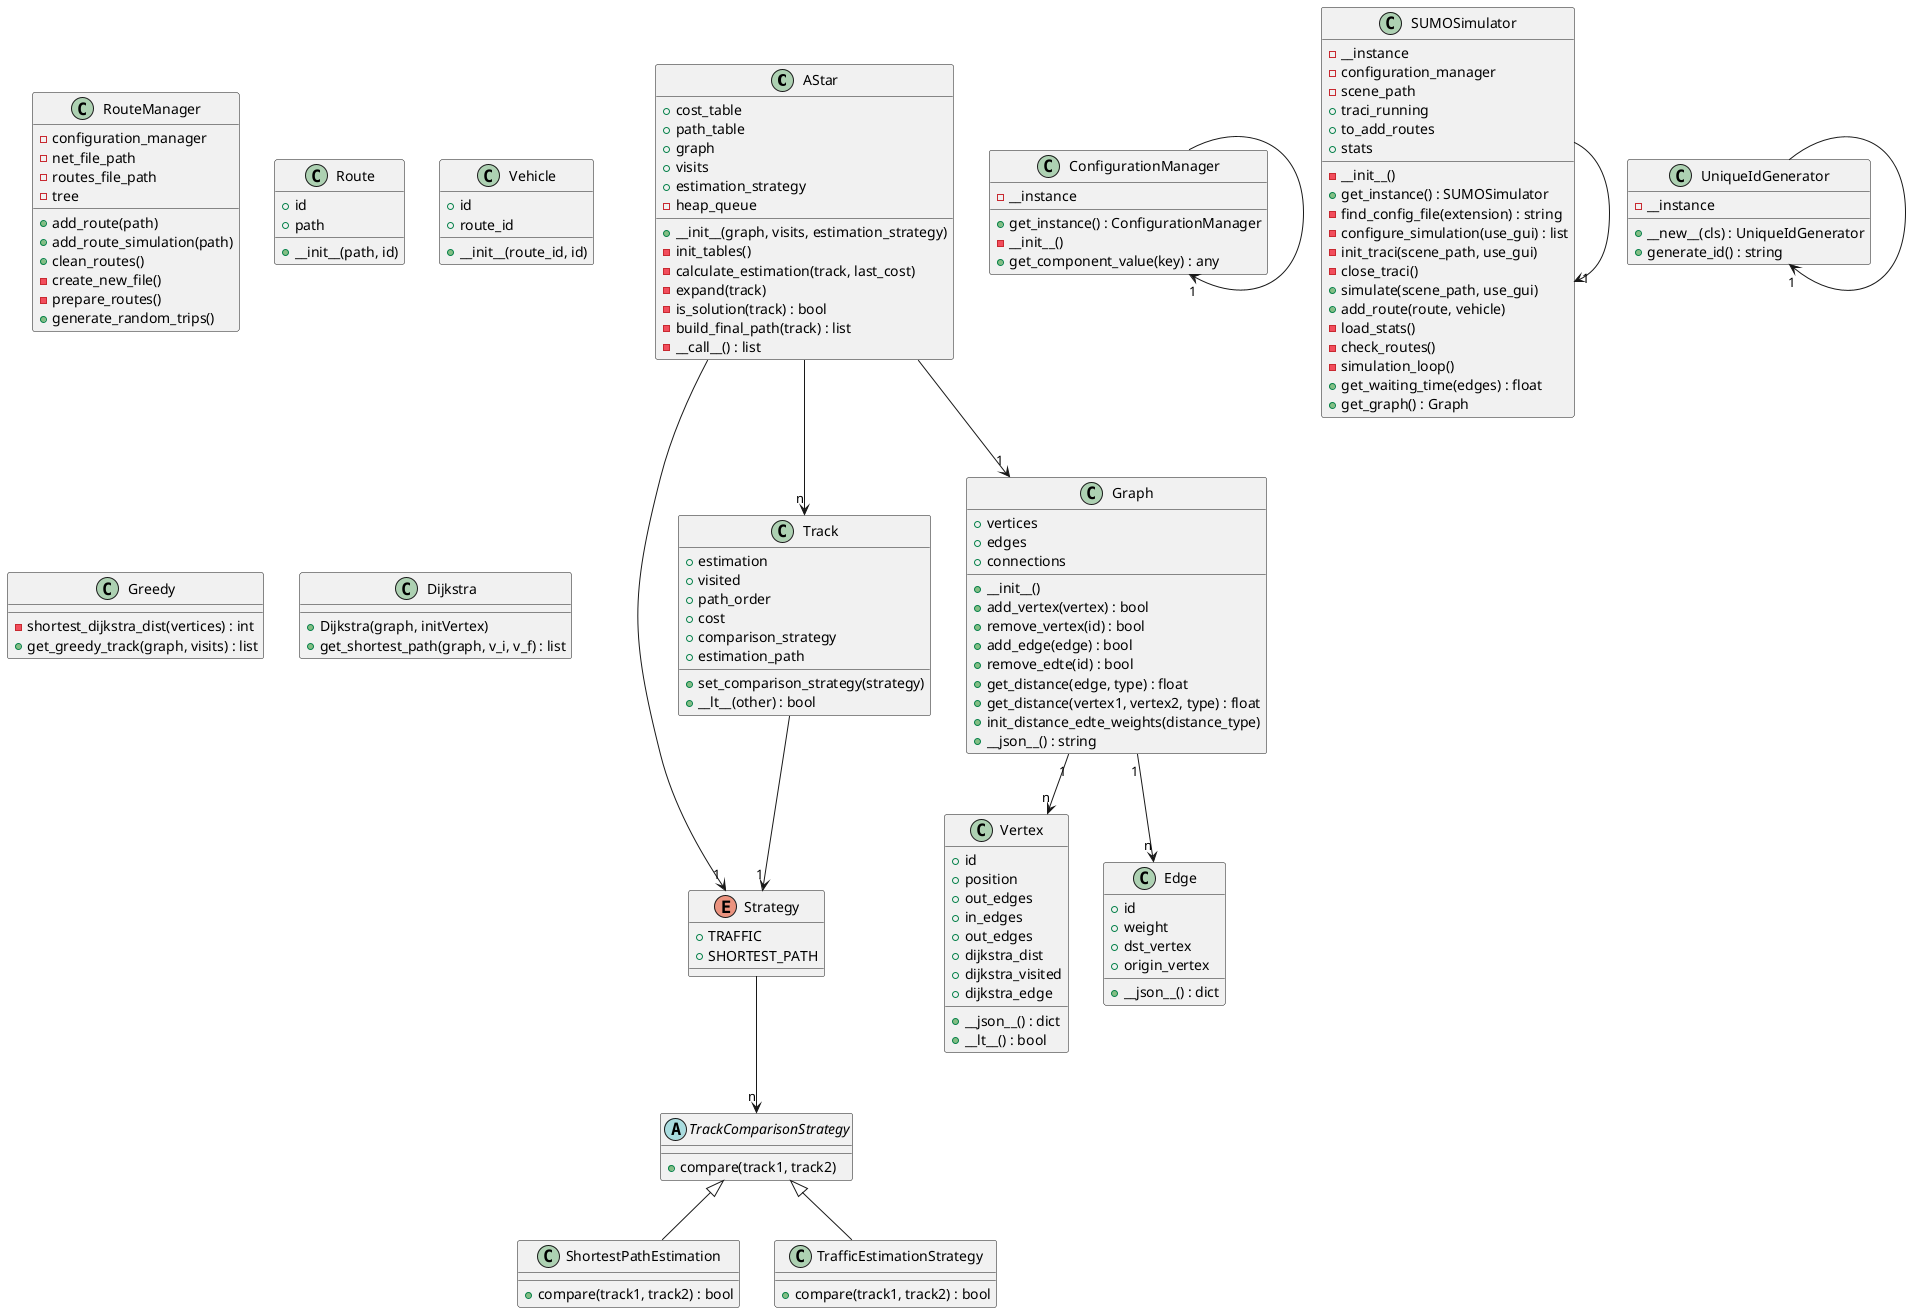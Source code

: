 @startuml
class AStar{
    + cost_table
    + path_table
    + graph
    + visits
    + estimation_strategy
    - heap_queue

    + __init__(graph, visits, estimation_strategy)
    - init_tables()
    - calculate_estimation(track, last_cost)
    - expand(track)
    - is_solution(track) : bool
    - build_final_path(track) : list
    - __call__() : list
}

abstract class TrackComparisonStrategy {
    + compare(track1, track2)
}

class ShortestPathEstimation extends TrackComparisonStrategy {
    + compare(track1, track2) : bool
}

class TrafficEstimationStrategy extends TrackComparisonStrategy {
    + compare(track1, track2) : bool
}

enum Strategy {
    + TRAFFIC
    + SHORTEST_PATH
}

class Track {
    + estimation
    + visited
    + path_order
    + cost
    + comparison_strategy
    + estimation_path

    + set_comparison_strategy(strategy)
    + __lt__(other) : bool
}

class ConfigurationManager {
    - __instance

    + get_instance() : ConfigurationManager
    - __init__()
    + get_component_value(key) : any
}

class RouteManager {
    - configuration_manager
    - net_file_path
    - routes_file_path
    - tree

    + add_route(path)
    + add_route_simulation(path)
    + clean_routes()
    - create_new_file()
    - prepare_routes()
    + generate_random_trips()
}

class Route {
    + id
    + path

    + __init__(path, id)
}

class Vehicle {
    + id
    + route_id

    + __init__(route_id, id)
}   

class SUMOSimulator {
    - __instance
    - configuration_manager
    - scene_path
    + traci_running
    + to_add_routes
    + stats

    - __init__()
    + get_instance() : SUMOSimulator
    - find_config_file(extension) : string
    - configure_simulation(use_gui) : list
    - init_traci(scene_path, use_gui)
    - close_traci()
    + simulate(scene_path, use_gui)
    + add_route(route, vehicle)
    - load_stats()
    - check_routes()
    - simulation_loop()
    + get_waiting_time(edges) : float
    + get_graph() : Graph


}

class Graph {
    + vertices
    + edges
    + connections
    + __init__()
    + add_vertex(vertex) : bool
    + remove_vertex(id) : bool
    + add_edge(edge) : bool
    + remove_edte(id) : bool
    + get_distance(edge, type) : float
    + get_distance(vertex1, vertex2, type) : float
    + init_distance_edte_weights(distance_type)
    + __json__() : string
}

class Vertex {
    + id
    + position
    + out_edges
    + in_edges
    + out_edges
    + dijkstra_dist
    + dijkstra_visited
    + dijkstra_edge

    + __json__() : dict
    + __lt__() : bool
}

class Edge {
    + id
    + weight
    + dst_vertex
    + origin_vertex

    + __json__() : dict
}

class UniqueIdGenerator {
    - __instance
    + __new__(cls) : UniqueIdGenerator
    + generate_id() : string
}

class Greedy {
    - shortest_dijkstra_dist(vertices) : int
    + get_greedy_track(graph, visits) : list
}

class Dijkstra {
    + Dijkstra(graph, initVertex)
    + get_shortest_path(graph, v_i, v_f) : list
}

Graph "1" --> "n" Edge
Graph "1" --> "n" Vertex
UniqueIdGenerator --> "1" UniqueIdGenerator
AStar --> "1" Graph
AStar --> "n" Track
Track --> "1" Strategy
AStar --> "1" Strategy
Strategy --> "n" TrackComparisonStrategy
ConfigurationManager --> "1" ConfigurationManager
SUMOSimulator --> "1" SUMOSimulator

@enduml